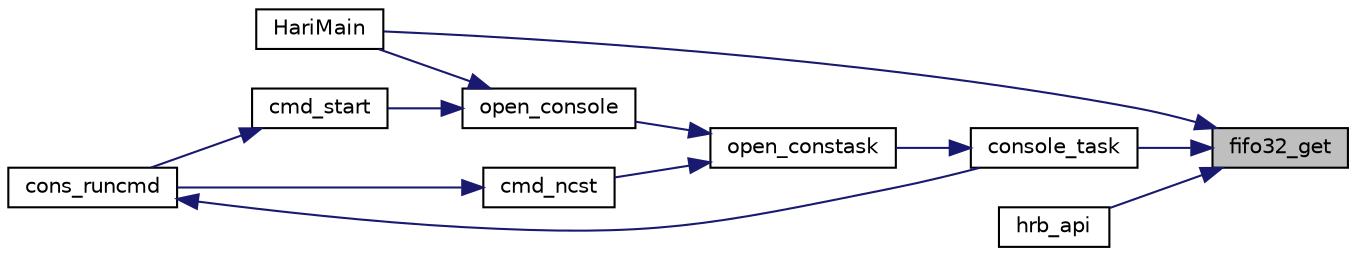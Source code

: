digraph "fifo32_get"
{
 // LATEX_PDF_SIZE
  edge [fontname="Helvetica",fontsize="10",labelfontname="Helvetica",labelfontsize="10"];
  node [fontname="Helvetica",fontsize="10",shape=record];
  rankdir="RL";
  Node1 [label="fifo32_get",height=0.2,width=0.4,color="black", fillcolor="grey75", style="filled", fontcolor="black",tooltip=" "];
  Node1 -> Node2 [dir="back",color="midnightblue",fontsize="10",style="solid"];
  Node2 [label="console_task",height=0.2,width=0.4,color="black", fillcolor="white", style="filled",URL="$console_8c.html#acf7b570f866fb6b0880a9fb988393e69",tooltip=" "];
  Node2 -> Node3 [dir="back",color="midnightblue",fontsize="10",style="solid"];
  Node3 [label="open_constask",height=0.2,width=0.4,color="black", fillcolor="white", style="filled",URL="$bootpack_8h.html#a79280c7e465953eeaa972574fce486ed",tooltip=" "];
  Node3 -> Node4 [dir="back",color="midnightblue",fontsize="10",style="solid"];
  Node4 [label="cmd_ncst",height=0.2,width=0.4,color="black", fillcolor="white", style="filled",URL="$console_8c.html#a3f08f092f66404d51c2af42f76237980",tooltip=" "];
  Node4 -> Node5 [dir="back",color="midnightblue",fontsize="10",style="solid"];
  Node5 [label="cons_runcmd",height=0.2,width=0.4,color="black", fillcolor="white", style="filled",URL="$console_8c.html#a7be2f98778674111de60be8c7f0a3e62",tooltip=" "];
  Node5 -> Node2 [dir="back",color="midnightblue",fontsize="10",style="solid"];
  Node3 -> Node6 [dir="back",color="midnightblue",fontsize="10",style="solid"];
  Node6 [label="open_console",height=0.2,width=0.4,color="black", fillcolor="white", style="filled",URL="$bootpack_8h.html#a6a7720c122ae0f96494e98c38c6e365e",tooltip=" "];
  Node6 -> Node7 [dir="back",color="midnightblue",fontsize="10",style="solid"];
  Node7 [label="cmd_start",height=0.2,width=0.4,color="black", fillcolor="white", style="filled",URL="$console_8c.html#af8d7dae21f111aecc555ba5e14df4265",tooltip=" "];
  Node7 -> Node5 [dir="back",color="midnightblue",fontsize="10",style="solid"];
  Node6 -> Node8 [dir="back",color="midnightblue",fontsize="10",style="solid"];
  Node8 [label="HariMain",height=0.2,width=0.4,color="black", fillcolor="white", style="filled",URL="$bootpack_8c.html#a3bfd04b86eb41bd7301c75a3df6a89e0",tooltip=" "];
  Node1 -> Node8 [dir="back",color="midnightblue",fontsize="10",style="solid"];
  Node1 -> Node9 [dir="back",color="midnightblue",fontsize="10",style="solid"];
  Node9 [label="hrb_api",height=0.2,width=0.4,color="black", fillcolor="white", style="filled",URL="$console_8c.html#ae3a2b95ac62166efc071caeb9e7b0db1",tooltip=" "];
}
